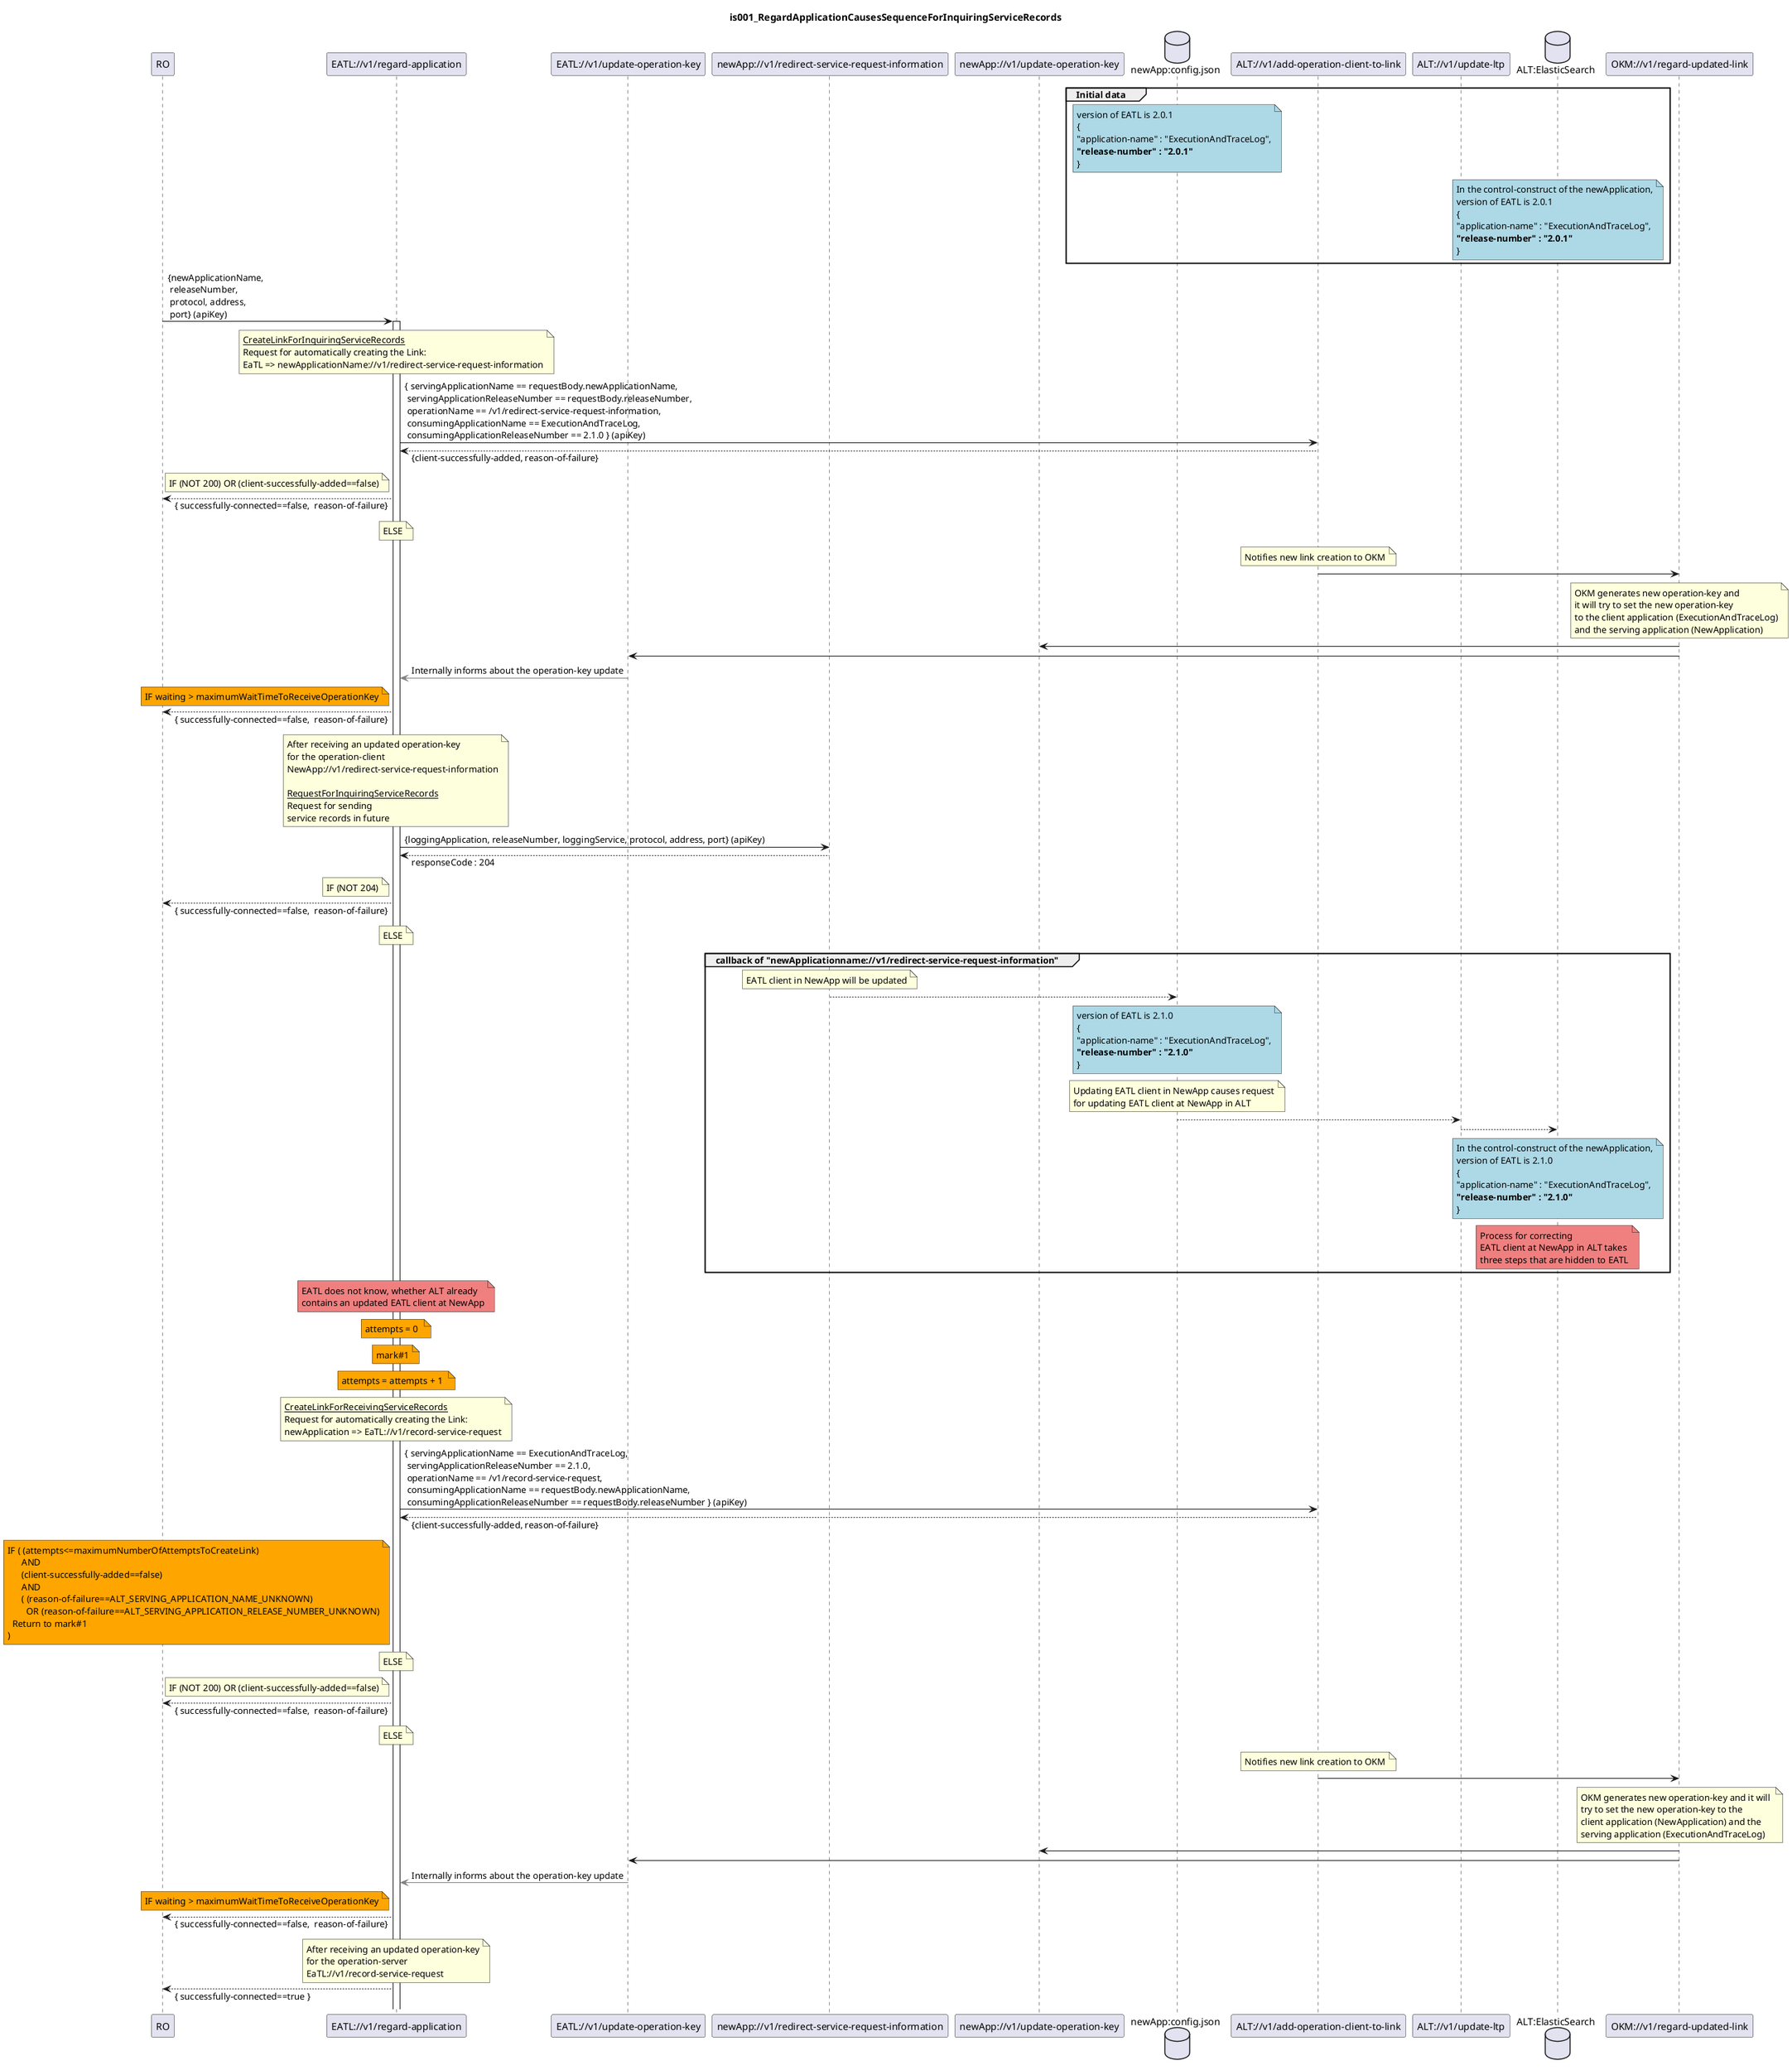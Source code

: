 @startuml is001_RegardApplicationCausesSequenceForInquiringServiceRecords
skinparam responseMessageBelowArrow true

title
is001_RegardApplicationCausesSequenceForInquiringServiceRecords
end title

participant "RO" as ro
participant "EATL://v1/regard-application" as eatlRegardApplication
participant "EATL://v1/update-operation-key" as eatlUpdateOperationKey

participant "newApp://v1/redirect-service-request-information" as newAppRedirectSerReqInfo
participant "newApp://v1/update-operation-key" as newAppUpdateOperationKey
database "newApp:config.json" as newAppConfiguration

participant "ALT://v1/add-operation-client-to-link" as altAddOperClient2Link
participant "ALT://v1/update-ltp" as altUpdateLtp
database "ALT:ElasticSearch" as altApplicationDataES

participant "OKM://v1/regard-updated-link" as okmRegardUpdatedLink

group Initial data
    note over newAppConfiguration #LightBlue
        version of EATL is 2.0.1
        {
        "application-name" : "ExecutionAndTraceLog",
        <b>"release-number" : "2.0.1"
        }
    end note
    note over altApplicationDataES #LightBlue
        In the control-construct of the newApplication,
        version of EATL is 2.0.1
        {
        "application-name" : "ExecutionAndTraceLog",
        <b>"release-number" : "2.0.1"
        }
    end note
end

ro -> eatlRegardApplication : {newApplicationName,\n releaseNumber,\n protocol, address,\n port} (apiKey)
activate eatlRegardApplication

note over eatlRegardApplication
<u>CreateLinkForInquiringServiceRecords</u>
Request for automatically creating the Link:
EaTL => newApplicationName://v1/redirect-service-request-information
end note

eatlRegardApplication -> altAddOperClient2Link : { servingApplicationName == requestBody.newApplicationName,\n servingApplicationReleaseNumber == requestBody.releaseNumber,\n operationName == /v1/redirect-service-request-information,\n consumingApplicationName == ExecutionAndTraceLog,\n consumingApplicationReleaseNumber == 2.1.0 } (apiKey)
eatlRegardApplication <-- altAddOperClient2Link : {client-successfully-added, reason-of-failure}

note left eatlRegardApplication
IF (NOT 200) OR (client-successfully-added==false)
end note
ro <-- eatlRegardApplication : { successfully-connected==false,  reason-of-failure}

note over eatlRegardApplication
ELSE
end note

note over altAddOperClient2Link
Notifies new link creation to OKM
end note

altAddOperClient2Link -> okmRegardUpdatedLink

note over okmRegardUpdatedLink
OKM generates new operation-key and 
it will try to set the new operation-key 
to the client application (ExecutionAndTraceLog)
and the serving application (NewApplication)
end note

okmRegardUpdatedLink -> newAppUpdateOperationKey
okmRegardUpdatedLink -> eatlUpdateOperationKey
eatlUpdateOperationKey -[#Grey]> eatlRegardApplication : Internally informs about the operation-key update

note left eatlRegardApplication #Orange
IF waiting > maximumWaitTimeToReceiveOperationKey
end note
ro <-- eatlRegardApplication : { successfully-connected==false,  reason-of-failure}

note over eatlRegardApplication
After receiving an updated operation-key
for the operation-client
NewApp://v1/redirect-service-request-information

<u>RequestForInquiringServiceRecords</u>
Request for sending
service records in future
end note

eatlRegardApplication -> newAppRedirectSerReqInfo : {loggingApplication, releaseNumber, loggingService, protocol, address, port} (apiKey)
eatlRegardApplication <-- newAppRedirectSerReqInfo : responseCode : 204

note left eatlRegardApplication
IF (NOT 204)
end note
ro <-- eatlRegardApplication : { successfully-connected==false,  reason-of-failure}

note over eatlRegardApplication
ELSE
end note

group callback of "newApplicationname://v1/redirect-service-request-information"
    note over newAppRedirectSerReqInfo
    EATL client in NewApp will be updated
    end note
    newAppRedirectSerReqInfo --> newAppConfiguration
    note over newAppConfiguration #LightBlue
        version of EATL is 2.1.0
        {
        "application-name" : "ExecutionAndTraceLog",
        <b>"release-number" : "2.1.0"
        }
    end note
    note over newAppConfiguration
    Updating EATL client in NewApp causes request
    for updating EATL client at NewApp in ALT
    end note
    newAppConfiguration --> altUpdateLtp
    altUpdateLtp --> altApplicationDataES
    note over altApplicationDataES #LightBlue
        In the control-construct of the newApplication,
        version of EATL is 2.1.0
        {
        "application-name" : "ExecutionAndTraceLog",
        <b>"release-number" : "2.1.0"
        }
    end note
    note over altApplicationDataES #LightCoral
    Process for correcting
    EATL client at NewApp in ALT takes
    three steps that are hidden to EATL
    end note
end

note over eatlRegardApplication #LightCoral
EATL does not know, whether ALT already 
contains an updated EATL client at NewApp
end note

note over eatlRegardApplication #Orange
attempts = 0 
end note

note over eatlRegardApplication #Orange
mark#1
end note

note over eatlRegardApplication #Orange
attempts = attempts + 1 
end note

note over eatlRegardApplication
<u>CreateLinkForReceivingServiceRecords</u>
Request for automatically creating the Link:
newApplication => EaTL://v1/record-service-request
end note

eatlRegardApplication -> altAddOperClient2Link : { servingApplicationName == ExecutionAndTraceLog,\n servingApplicationReleaseNumber == 2.1.0,\n operationName == /v1/record-service-request,\n consumingApplicationName == requestBody.newApplicationName,\n consumingApplicationReleaseNumber == requestBody.releaseNumber } (apiKey)
eatlRegardApplication <-- altAddOperClient2Link : {client-successfully-added, reason-of-failure}

note left eatlRegardApplication #Orange
IF ( (attempts<=maximumNumberOfAttemptsToCreateLink)
      AND 
      (client-successfully-added==false)
      AND
      ( (reason-of-failure==ALT_SERVING_APPLICATION_NAME_UNKNOWN)
        OR (reason-of-failure==ALT_SERVING_APPLICATION_RELEASE_NUMBER_UNKNOWN)
  Return to mark#1
)
end note

note over eatlRegardApplication
ELSE
end note

note left eatlRegardApplication
IF (NOT 200) OR (client-successfully-added==false)
end note
ro <-- eatlRegardApplication : { successfully-connected==false,  reason-of-failure}

note over eatlRegardApplication
ELSE
end note

note over altAddOperClient2Link
Notifies new link creation to OKM
end note

altAddOperClient2Link -> okmRegardUpdatedLink

note over okmRegardUpdatedLink
OKM generates new operation-key and it will 
try to set the new operation-key to the 
client application (NewApplication) and the 
serving application (ExecutionAndTraceLog)
end note

okmRegardUpdatedLink -> newAppUpdateOperationKey
okmRegardUpdatedLink -> eatlUpdateOperationKey
eatlUpdateOperationKey -[#Grey]> eatlRegardApplication : Internally informs about the operation-key update

note left eatlRegardApplication #Orange
IF waiting > maximumWaitTimeToReceiveOperationKey
end note
ro <-- eatlRegardApplication : { successfully-connected==false,  reason-of-failure}

note over eatlRegardApplication
After receiving an updated operation-key
for the operation-server
EaTL://v1/record-service-request
end note

ro <-- eatlRegardApplication : { successfully-connected==true }
